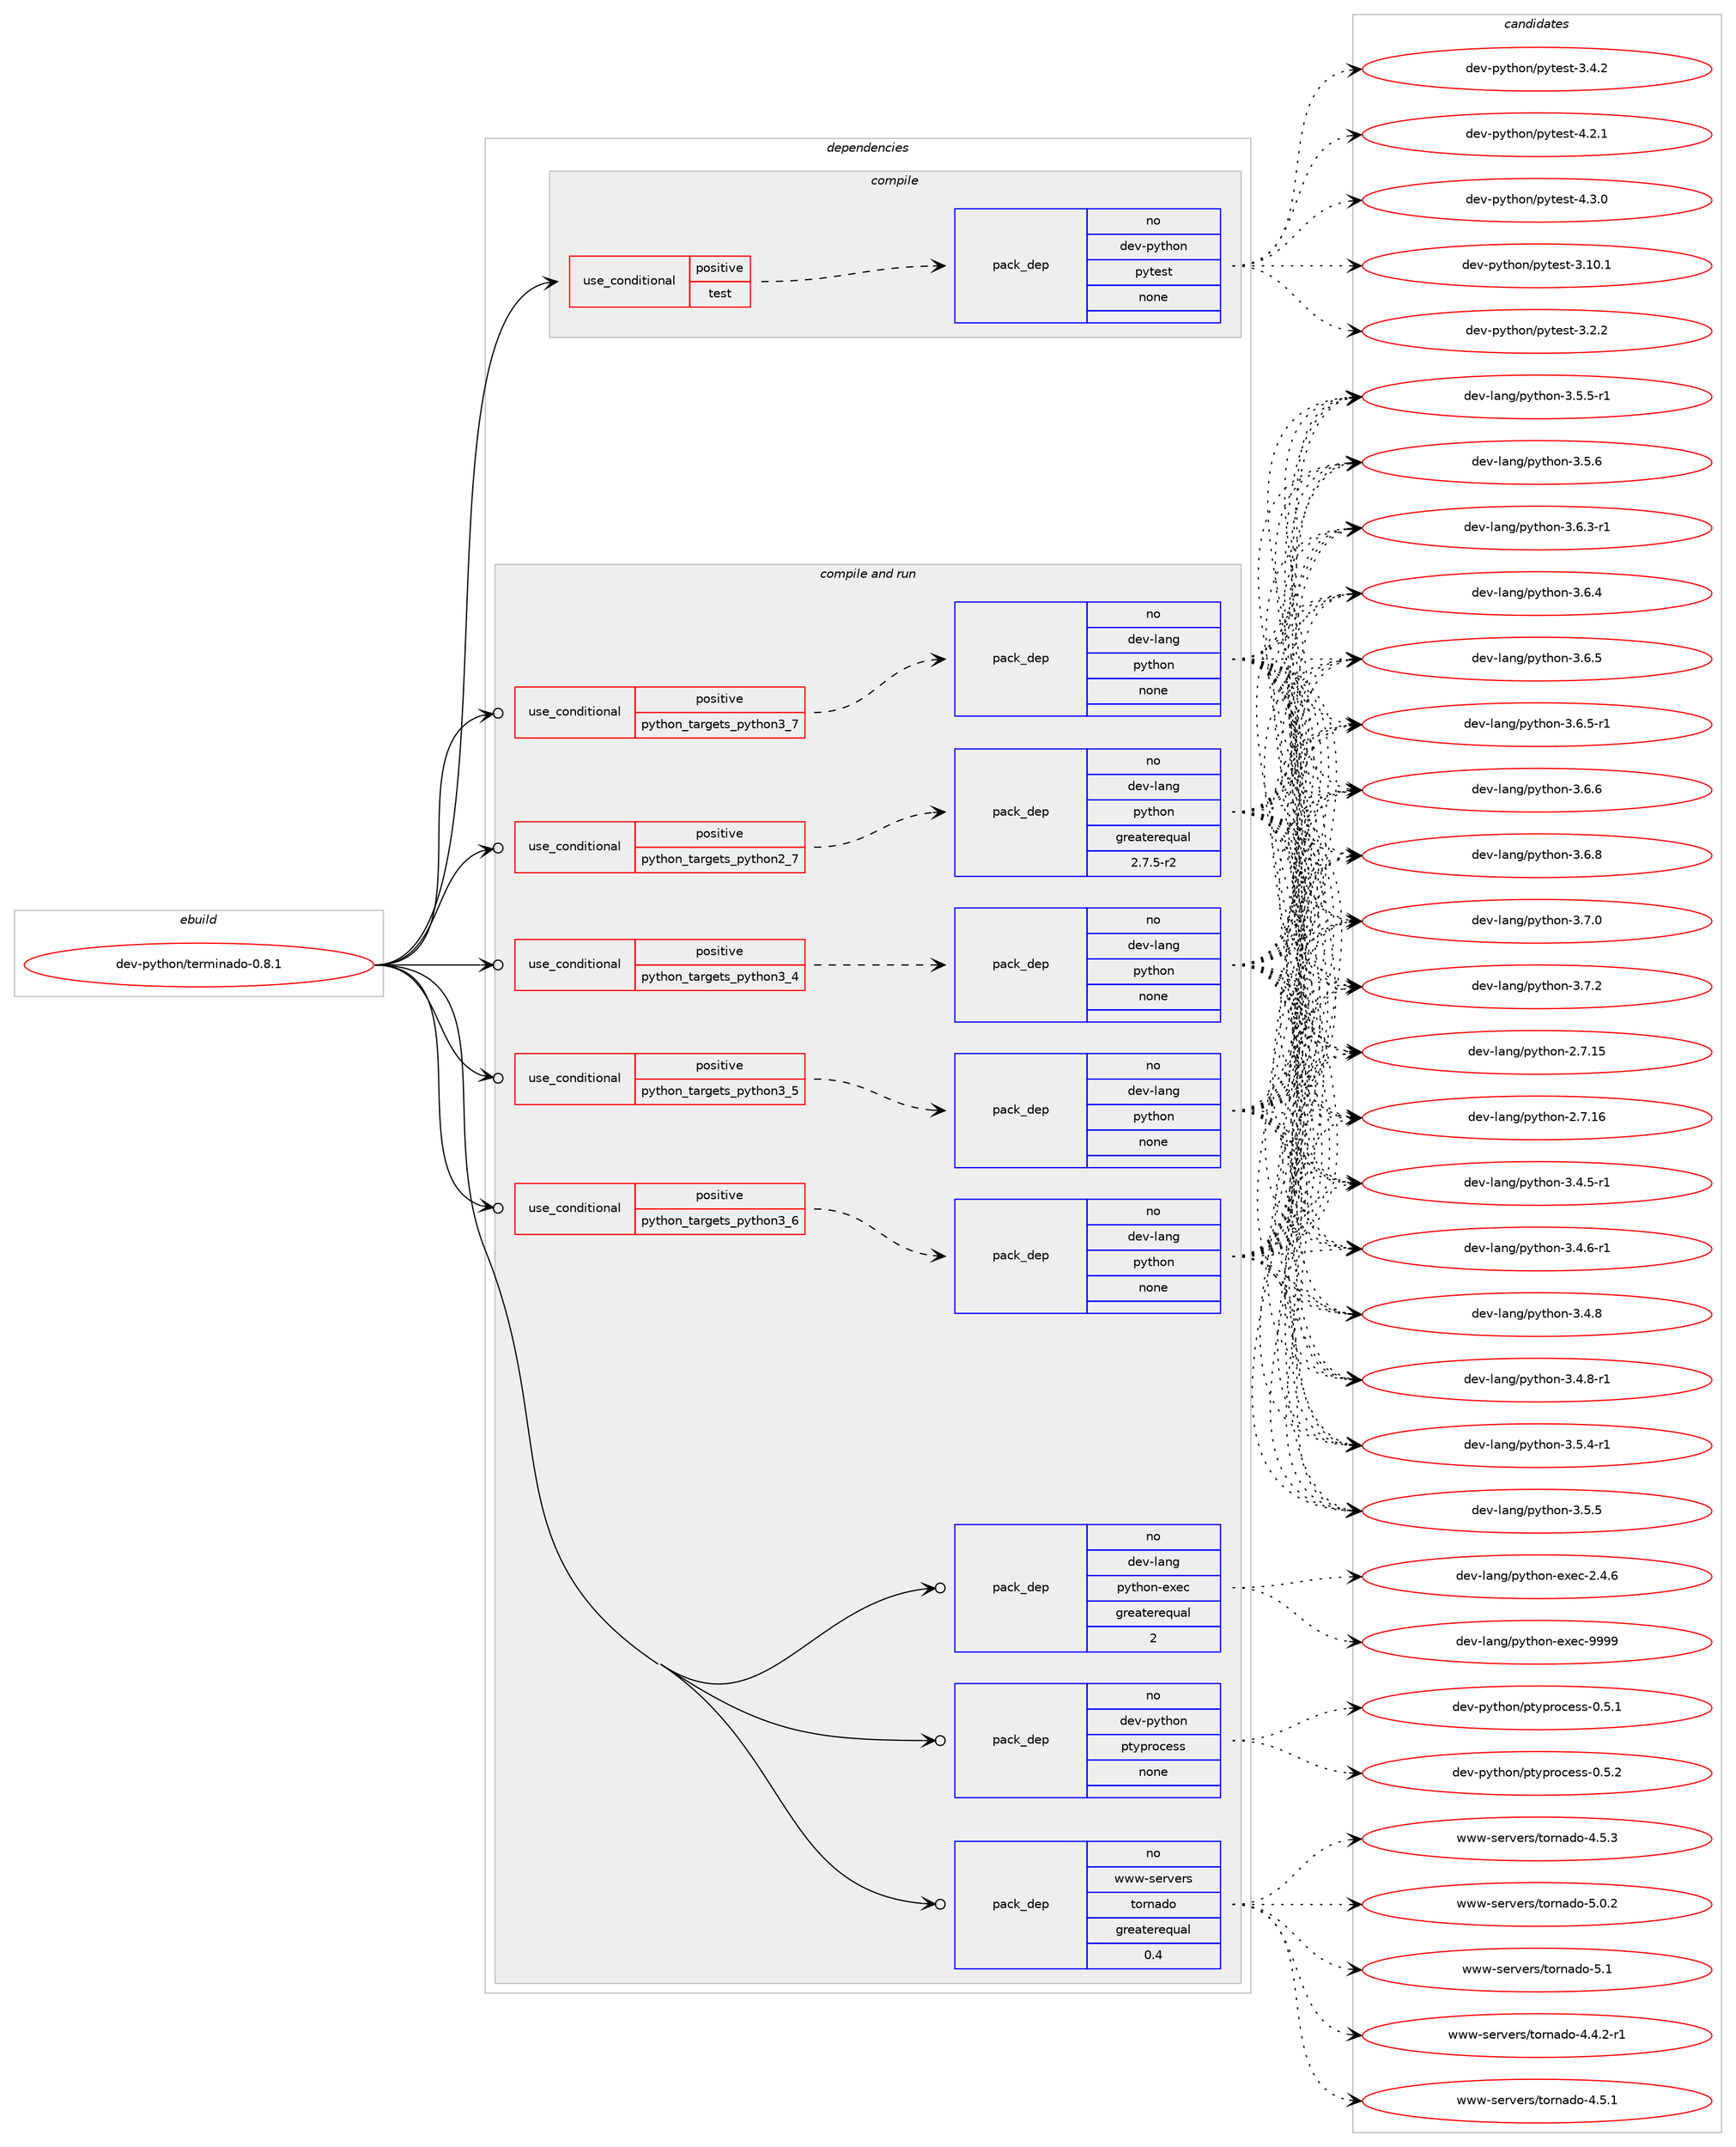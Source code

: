 digraph prolog {

# *************
# Graph options
# *************

newrank=true;
concentrate=true;
compound=true;
graph [rankdir=LR,fontname=Helvetica,fontsize=10,ranksep=1.5];#, ranksep=2.5, nodesep=0.2];
edge  [arrowhead=vee];
node  [fontname=Helvetica,fontsize=10];

# **********
# The ebuild
# **********

subgraph cluster_leftcol {
color=gray;
rank=same;
label=<<i>ebuild</i>>;
id [label="dev-python/terminado-0.8.1", color=red, width=4, href="../dev-python/terminado-0.8.1.svg"];
}

# ****************
# The dependencies
# ****************

subgraph cluster_midcol {
color=gray;
label=<<i>dependencies</i>>;
subgraph cluster_compile {
fillcolor="#eeeeee";
style=filled;
label=<<i>compile</i>>;
subgraph cond385662 {
dependency1444355 [label=<<TABLE BORDER="0" CELLBORDER="1" CELLSPACING="0" CELLPADDING="4"><TR><TD ROWSPAN="3" CELLPADDING="10">use_conditional</TD></TR><TR><TD>positive</TD></TR><TR><TD>test</TD></TR></TABLE>>, shape=none, color=red];
subgraph pack1035330 {
dependency1444356 [label=<<TABLE BORDER="0" CELLBORDER="1" CELLSPACING="0" CELLPADDING="4" WIDTH="220"><TR><TD ROWSPAN="6" CELLPADDING="30">pack_dep</TD></TR><TR><TD WIDTH="110">no</TD></TR><TR><TD>dev-python</TD></TR><TR><TD>pytest</TD></TR><TR><TD>none</TD></TR><TR><TD></TD></TR></TABLE>>, shape=none, color=blue];
}
dependency1444355:e -> dependency1444356:w [weight=20,style="dashed",arrowhead="vee"];
}
id:e -> dependency1444355:w [weight=20,style="solid",arrowhead="vee"];
}
subgraph cluster_compileandrun {
fillcolor="#eeeeee";
style=filled;
label=<<i>compile and run</i>>;
subgraph cond385663 {
dependency1444357 [label=<<TABLE BORDER="0" CELLBORDER="1" CELLSPACING="0" CELLPADDING="4"><TR><TD ROWSPAN="3" CELLPADDING="10">use_conditional</TD></TR><TR><TD>positive</TD></TR><TR><TD>python_targets_python2_7</TD></TR></TABLE>>, shape=none, color=red];
subgraph pack1035331 {
dependency1444358 [label=<<TABLE BORDER="0" CELLBORDER="1" CELLSPACING="0" CELLPADDING="4" WIDTH="220"><TR><TD ROWSPAN="6" CELLPADDING="30">pack_dep</TD></TR><TR><TD WIDTH="110">no</TD></TR><TR><TD>dev-lang</TD></TR><TR><TD>python</TD></TR><TR><TD>greaterequal</TD></TR><TR><TD>2.7.5-r2</TD></TR></TABLE>>, shape=none, color=blue];
}
dependency1444357:e -> dependency1444358:w [weight=20,style="dashed",arrowhead="vee"];
}
id:e -> dependency1444357:w [weight=20,style="solid",arrowhead="odotvee"];
subgraph cond385664 {
dependency1444359 [label=<<TABLE BORDER="0" CELLBORDER="1" CELLSPACING="0" CELLPADDING="4"><TR><TD ROWSPAN="3" CELLPADDING="10">use_conditional</TD></TR><TR><TD>positive</TD></TR><TR><TD>python_targets_python3_4</TD></TR></TABLE>>, shape=none, color=red];
subgraph pack1035332 {
dependency1444360 [label=<<TABLE BORDER="0" CELLBORDER="1" CELLSPACING="0" CELLPADDING="4" WIDTH="220"><TR><TD ROWSPAN="6" CELLPADDING="30">pack_dep</TD></TR><TR><TD WIDTH="110">no</TD></TR><TR><TD>dev-lang</TD></TR><TR><TD>python</TD></TR><TR><TD>none</TD></TR><TR><TD></TD></TR></TABLE>>, shape=none, color=blue];
}
dependency1444359:e -> dependency1444360:w [weight=20,style="dashed",arrowhead="vee"];
}
id:e -> dependency1444359:w [weight=20,style="solid",arrowhead="odotvee"];
subgraph cond385665 {
dependency1444361 [label=<<TABLE BORDER="0" CELLBORDER="1" CELLSPACING="0" CELLPADDING="4"><TR><TD ROWSPAN="3" CELLPADDING="10">use_conditional</TD></TR><TR><TD>positive</TD></TR><TR><TD>python_targets_python3_5</TD></TR></TABLE>>, shape=none, color=red];
subgraph pack1035333 {
dependency1444362 [label=<<TABLE BORDER="0" CELLBORDER="1" CELLSPACING="0" CELLPADDING="4" WIDTH="220"><TR><TD ROWSPAN="6" CELLPADDING="30">pack_dep</TD></TR><TR><TD WIDTH="110">no</TD></TR><TR><TD>dev-lang</TD></TR><TR><TD>python</TD></TR><TR><TD>none</TD></TR><TR><TD></TD></TR></TABLE>>, shape=none, color=blue];
}
dependency1444361:e -> dependency1444362:w [weight=20,style="dashed",arrowhead="vee"];
}
id:e -> dependency1444361:w [weight=20,style="solid",arrowhead="odotvee"];
subgraph cond385666 {
dependency1444363 [label=<<TABLE BORDER="0" CELLBORDER="1" CELLSPACING="0" CELLPADDING="4"><TR><TD ROWSPAN="3" CELLPADDING="10">use_conditional</TD></TR><TR><TD>positive</TD></TR><TR><TD>python_targets_python3_6</TD></TR></TABLE>>, shape=none, color=red];
subgraph pack1035334 {
dependency1444364 [label=<<TABLE BORDER="0" CELLBORDER="1" CELLSPACING="0" CELLPADDING="4" WIDTH="220"><TR><TD ROWSPAN="6" CELLPADDING="30">pack_dep</TD></TR><TR><TD WIDTH="110">no</TD></TR><TR><TD>dev-lang</TD></TR><TR><TD>python</TD></TR><TR><TD>none</TD></TR><TR><TD></TD></TR></TABLE>>, shape=none, color=blue];
}
dependency1444363:e -> dependency1444364:w [weight=20,style="dashed",arrowhead="vee"];
}
id:e -> dependency1444363:w [weight=20,style="solid",arrowhead="odotvee"];
subgraph cond385667 {
dependency1444365 [label=<<TABLE BORDER="0" CELLBORDER="1" CELLSPACING="0" CELLPADDING="4"><TR><TD ROWSPAN="3" CELLPADDING="10">use_conditional</TD></TR><TR><TD>positive</TD></TR><TR><TD>python_targets_python3_7</TD></TR></TABLE>>, shape=none, color=red];
subgraph pack1035335 {
dependency1444366 [label=<<TABLE BORDER="0" CELLBORDER="1" CELLSPACING="0" CELLPADDING="4" WIDTH="220"><TR><TD ROWSPAN="6" CELLPADDING="30">pack_dep</TD></TR><TR><TD WIDTH="110">no</TD></TR><TR><TD>dev-lang</TD></TR><TR><TD>python</TD></TR><TR><TD>none</TD></TR><TR><TD></TD></TR></TABLE>>, shape=none, color=blue];
}
dependency1444365:e -> dependency1444366:w [weight=20,style="dashed",arrowhead="vee"];
}
id:e -> dependency1444365:w [weight=20,style="solid",arrowhead="odotvee"];
subgraph pack1035336 {
dependency1444367 [label=<<TABLE BORDER="0" CELLBORDER="1" CELLSPACING="0" CELLPADDING="4" WIDTH="220"><TR><TD ROWSPAN="6" CELLPADDING="30">pack_dep</TD></TR><TR><TD WIDTH="110">no</TD></TR><TR><TD>dev-lang</TD></TR><TR><TD>python-exec</TD></TR><TR><TD>greaterequal</TD></TR><TR><TD>2</TD></TR></TABLE>>, shape=none, color=blue];
}
id:e -> dependency1444367:w [weight=20,style="solid",arrowhead="odotvee"];
subgraph pack1035337 {
dependency1444368 [label=<<TABLE BORDER="0" CELLBORDER="1" CELLSPACING="0" CELLPADDING="4" WIDTH="220"><TR><TD ROWSPAN="6" CELLPADDING="30">pack_dep</TD></TR><TR><TD WIDTH="110">no</TD></TR><TR><TD>dev-python</TD></TR><TR><TD>ptyprocess</TD></TR><TR><TD>none</TD></TR><TR><TD></TD></TR></TABLE>>, shape=none, color=blue];
}
id:e -> dependency1444368:w [weight=20,style="solid",arrowhead="odotvee"];
subgraph pack1035338 {
dependency1444369 [label=<<TABLE BORDER="0" CELLBORDER="1" CELLSPACING="0" CELLPADDING="4" WIDTH="220"><TR><TD ROWSPAN="6" CELLPADDING="30">pack_dep</TD></TR><TR><TD WIDTH="110">no</TD></TR><TR><TD>www-servers</TD></TR><TR><TD>tornado</TD></TR><TR><TD>greaterequal</TD></TR><TR><TD>0.4</TD></TR></TABLE>>, shape=none, color=blue];
}
id:e -> dependency1444369:w [weight=20,style="solid",arrowhead="odotvee"];
}
subgraph cluster_run {
fillcolor="#eeeeee";
style=filled;
label=<<i>run</i>>;
}
}

# **************
# The candidates
# **************

subgraph cluster_choices {
rank=same;
color=gray;
label=<<i>candidates</i>>;

subgraph choice1035330 {
color=black;
nodesep=1;
choice100101118451121211161041111104711212111610111511645514649484649 [label="dev-python/pytest-3.10.1", color=red, width=4,href="../dev-python/pytest-3.10.1.svg"];
choice1001011184511212111610411111047112121116101115116455146504650 [label="dev-python/pytest-3.2.2", color=red, width=4,href="../dev-python/pytest-3.2.2.svg"];
choice1001011184511212111610411111047112121116101115116455146524650 [label="dev-python/pytest-3.4.2", color=red, width=4,href="../dev-python/pytest-3.4.2.svg"];
choice1001011184511212111610411111047112121116101115116455246504649 [label="dev-python/pytest-4.2.1", color=red, width=4,href="../dev-python/pytest-4.2.1.svg"];
choice1001011184511212111610411111047112121116101115116455246514648 [label="dev-python/pytest-4.3.0", color=red, width=4,href="../dev-python/pytest-4.3.0.svg"];
dependency1444356:e -> choice100101118451121211161041111104711212111610111511645514649484649:w [style=dotted,weight="100"];
dependency1444356:e -> choice1001011184511212111610411111047112121116101115116455146504650:w [style=dotted,weight="100"];
dependency1444356:e -> choice1001011184511212111610411111047112121116101115116455146524650:w [style=dotted,weight="100"];
dependency1444356:e -> choice1001011184511212111610411111047112121116101115116455246504649:w [style=dotted,weight="100"];
dependency1444356:e -> choice1001011184511212111610411111047112121116101115116455246514648:w [style=dotted,weight="100"];
}
subgraph choice1035331 {
color=black;
nodesep=1;
choice10010111845108971101034711212111610411111045504655464953 [label="dev-lang/python-2.7.15", color=red, width=4,href="../dev-lang/python-2.7.15.svg"];
choice10010111845108971101034711212111610411111045504655464954 [label="dev-lang/python-2.7.16", color=red, width=4,href="../dev-lang/python-2.7.16.svg"];
choice1001011184510897110103471121211161041111104551465246534511449 [label="dev-lang/python-3.4.5-r1", color=red, width=4,href="../dev-lang/python-3.4.5-r1.svg"];
choice1001011184510897110103471121211161041111104551465246544511449 [label="dev-lang/python-3.4.6-r1", color=red, width=4,href="../dev-lang/python-3.4.6-r1.svg"];
choice100101118451089711010347112121116104111110455146524656 [label="dev-lang/python-3.4.8", color=red, width=4,href="../dev-lang/python-3.4.8.svg"];
choice1001011184510897110103471121211161041111104551465246564511449 [label="dev-lang/python-3.4.8-r1", color=red, width=4,href="../dev-lang/python-3.4.8-r1.svg"];
choice1001011184510897110103471121211161041111104551465346524511449 [label="dev-lang/python-3.5.4-r1", color=red, width=4,href="../dev-lang/python-3.5.4-r1.svg"];
choice100101118451089711010347112121116104111110455146534653 [label="dev-lang/python-3.5.5", color=red, width=4,href="../dev-lang/python-3.5.5.svg"];
choice1001011184510897110103471121211161041111104551465346534511449 [label="dev-lang/python-3.5.5-r1", color=red, width=4,href="../dev-lang/python-3.5.5-r1.svg"];
choice100101118451089711010347112121116104111110455146534654 [label="dev-lang/python-3.5.6", color=red, width=4,href="../dev-lang/python-3.5.6.svg"];
choice1001011184510897110103471121211161041111104551465446514511449 [label="dev-lang/python-3.6.3-r1", color=red, width=4,href="../dev-lang/python-3.6.3-r1.svg"];
choice100101118451089711010347112121116104111110455146544652 [label="dev-lang/python-3.6.4", color=red, width=4,href="../dev-lang/python-3.6.4.svg"];
choice100101118451089711010347112121116104111110455146544653 [label="dev-lang/python-3.6.5", color=red, width=4,href="../dev-lang/python-3.6.5.svg"];
choice1001011184510897110103471121211161041111104551465446534511449 [label="dev-lang/python-3.6.5-r1", color=red, width=4,href="../dev-lang/python-3.6.5-r1.svg"];
choice100101118451089711010347112121116104111110455146544654 [label="dev-lang/python-3.6.6", color=red, width=4,href="../dev-lang/python-3.6.6.svg"];
choice100101118451089711010347112121116104111110455146544656 [label="dev-lang/python-3.6.8", color=red, width=4,href="../dev-lang/python-3.6.8.svg"];
choice100101118451089711010347112121116104111110455146554648 [label="dev-lang/python-3.7.0", color=red, width=4,href="../dev-lang/python-3.7.0.svg"];
choice100101118451089711010347112121116104111110455146554650 [label="dev-lang/python-3.7.2", color=red, width=4,href="../dev-lang/python-3.7.2.svg"];
dependency1444358:e -> choice10010111845108971101034711212111610411111045504655464953:w [style=dotted,weight="100"];
dependency1444358:e -> choice10010111845108971101034711212111610411111045504655464954:w [style=dotted,weight="100"];
dependency1444358:e -> choice1001011184510897110103471121211161041111104551465246534511449:w [style=dotted,weight="100"];
dependency1444358:e -> choice1001011184510897110103471121211161041111104551465246544511449:w [style=dotted,weight="100"];
dependency1444358:e -> choice100101118451089711010347112121116104111110455146524656:w [style=dotted,weight="100"];
dependency1444358:e -> choice1001011184510897110103471121211161041111104551465246564511449:w [style=dotted,weight="100"];
dependency1444358:e -> choice1001011184510897110103471121211161041111104551465346524511449:w [style=dotted,weight="100"];
dependency1444358:e -> choice100101118451089711010347112121116104111110455146534653:w [style=dotted,weight="100"];
dependency1444358:e -> choice1001011184510897110103471121211161041111104551465346534511449:w [style=dotted,weight="100"];
dependency1444358:e -> choice100101118451089711010347112121116104111110455146534654:w [style=dotted,weight="100"];
dependency1444358:e -> choice1001011184510897110103471121211161041111104551465446514511449:w [style=dotted,weight="100"];
dependency1444358:e -> choice100101118451089711010347112121116104111110455146544652:w [style=dotted,weight="100"];
dependency1444358:e -> choice100101118451089711010347112121116104111110455146544653:w [style=dotted,weight="100"];
dependency1444358:e -> choice1001011184510897110103471121211161041111104551465446534511449:w [style=dotted,weight="100"];
dependency1444358:e -> choice100101118451089711010347112121116104111110455146544654:w [style=dotted,weight="100"];
dependency1444358:e -> choice100101118451089711010347112121116104111110455146544656:w [style=dotted,weight="100"];
dependency1444358:e -> choice100101118451089711010347112121116104111110455146554648:w [style=dotted,weight="100"];
dependency1444358:e -> choice100101118451089711010347112121116104111110455146554650:w [style=dotted,weight="100"];
}
subgraph choice1035332 {
color=black;
nodesep=1;
choice10010111845108971101034711212111610411111045504655464953 [label="dev-lang/python-2.7.15", color=red, width=4,href="../dev-lang/python-2.7.15.svg"];
choice10010111845108971101034711212111610411111045504655464954 [label="dev-lang/python-2.7.16", color=red, width=4,href="../dev-lang/python-2.7.16.svg"];
choice1001011184510897110103471121211161041111104551465246534511449 [label="dev-lang/python-3.4.5-r1", color=red, width=4,href="../dev-lang/python-3.4.5-r1.svg"];
choice1001011184510897110103471121211161041111104551465246544511449 [label="dev-lang/python-3.4.6-r1", color=red, width=4,href="../dev-lang/python-3.4.6-r1.svg"];
choice100101118451089711010347112121116104111110455146524656 [label="dev-lang/python-3.4.8", color=red, width=4,href="../dev-lang/python-3.4.8.svg"];
choice1001011184510897110103471121211161041111104551465246564511449 [label="dev-lang/python-3.4.8-r1", color=red, width=4,href="../dev-lang/python-3.4.8-r1.svg"];
choice1001011184510897110103471121211161041111104551465346524511449 [label="dev-lang/python-3.5.4-r1", color=red, width=4,href="../dev-lang/python-3.5.4-r1.svg"];
choice100101118451089711010347112121116104111110455146534653 [label="dev-lang/python-3.5.5", color=red, width=4,href="../dev-lang/python-3.5.5.svg"];
choice1001011184510897110103471121211161041111104551465346534511449 [label="dev-lang/python-3.5.5-r1", color=red, width=4,href="../dev-lang/python-3.5.5-r1.svg"];
choice100101118451089711010347112121116104111110455146534654 [label="dev-lang/python-3.5.6", color=red, width=4,href="../dev-lang/python-3.5.6.svg"];
choice1001011184510897110103471121211161041111104551465446514511449 [label="dev-lang/python-3.6.3-r1", color=red, width=4,href="../dev-lang/python-3.6.3-r1.svg"];
choice100101118451089711010347112121116104111110455146544652 [label="dev-lang/python-3.6.4", color=red, width=4,href="../dev-lang/python-3.6.4.svg"];
choice100101118451089711010347112121116104111110455146544653 [label="dev-lang/python-3.6.5", color=red, width=4,href="../dev-lang/python-3.6.5.svg"];
choice1001011184510897110103471121211161041111104551465446534511449 [label="dev-lang/python-3.6.5-r1", color=red, width=4,href="../dev-lang/python-3.6.5-r1.svg"];
choice100101118451089711010347112121116104111110455146544654 [label="dev-lang/python-3.6.6", color=red, width=4,href="../dev-lang/python-3.6.6.svg"];
choice100101118451089711010347112121116104111110455146544656 [label="dev-lang/python-3.6.8", color=red, width=4,href="../dev-lang/python-3.6.8.svg"];
choice100101118451089711010347112121116104111110455146554648 [label="dev-lang/python-3.7.0", color=red, width=4,href="../dev-lang/python-3.7.0.svg"];
choice100101118451089711010347112121116104111110455146554650 [label="dev-lang/python-3.7.2", color=red, width=4,href="../dev-lang/python-3.7.2.svg"];
dependency1444360:e -> choice10010111845108971101034711212111610411111045504655464953:w [style=dotted,weight="100"];
dependency1444360:e -> choice10010111845108971101034711212111610411111045504655464954:w [style=dotted,weight="100"];
dependency1444360:e -> choice1001011184510897110103471121211161041111104551465246534511449:w [style=dotted,weight="100"];
dependency1444360:e -> choice1001011184510897110103471121211161041111104551465246544511449:w [style=dotted,weight="100"];
dependency1444360:e -> choice100101118451089711010347112121116104111110455146524656:w [style=dotted,weight="100"];
dependency1444360:e -> choice1001011184510897110103471121211161041111104551465246564511449:w [style=dotted,weight="100"];
dependency1444360:e -> choice1001011184510897110103471121211161041111104551465346524511449:w [style=dotted,weight="100"];
dependency1444360:e -> choice100101118451089711010347112121116104111110455146534653:w [style=dotted,weight="100"];
dependency1444360:e -> choice1001011184510897110103471121211161041111104551465346534511449:w [style=dotted,weight="100"];
dependency1444360:e -> choice100101118451089711010347112121116104111110455146534654:w [style=dotted,weight="100"];
dependency1444360:e -> choice1001011184510897110103471121211161041111104551465446514511449:w [style=dotted,weight="100"];
dependency1444360:e -> choice100101118451089711010347112121116104111110455146544652:w [style=dotted,weight="100"];
dependency1444360:e -> choice100101118451089711010347112121116104111110455146544653:w [style=dotted,weight="100"];
dependency1444360:e -> choice1001011184510897110103471121211161041111104551465446534511449:w [style=dotted,weight="100"];
dependency1444360:e -> choice100101118451089711010347112121116104111110455146544654:w [style=dotted,weight="100"];
dependency1444360:e -> choice100101118451089711010347112121116104111110455146544656:w [style=dotted,weight="100"];
dependency1444360:e -> choice100101118451089711010347112121116104111110455146554648:w [style=dotted,weight="100"];
dependency1444360:e -> choice100101118451089711010347112121116104111110455146554650:w [style=dotted,weight="100"];
}
subgraph choice1035333 {
color=black;
nodesep=1;
choice10010111845108971101034711212111610411111045504655464953 [label="dev-lang/python-2.7.15", color=red, width=4,href="../dev-lang/python-2.7.15.svg"];
choice10010111845108971101034711212111610411111045504655464954 [label="dev-lang/python-2.7.16", color=red, width=4,href="../dev-lang/python-2.7.16.svg"];
choice1001011184510897110103471121211161041111104551465246534511449 [label="dev-lang/python-3.4.5-r1", color=red, width=4,href="../dev-lang/python-3.4.5-r1.svg"];
choice1001011184510897110103471121211161041111104551465246544511449 [label="dev-lang/python-3.4.6-r1", color=red, width=4,href="../dev-lang/python-3.4.6-r1.svg"];
choice100101118451089711010347112121116104111110455146524656 [label="dev-lang/python-3.4.8", color=red, width=4,href="../dev-lang/python-3.4.8.svg"];
choice1001011184510897110103471121211161041111104551465246564511449 [label="dev-lang/python-3.4.8-r1", color=red, width=4,href="../dev-lang/python-3.4.8-r1.svg"];
choice1001011184510897110103471121211161041111104551465346524511449 [label="dev-lang/python-3.5.4-r1", color=red, width=4,href="../dev-lang/python-3.5.4-r1.svg"];
choice100101118451089711010347112121116104111110455146534653 [label="dev-lang/python-3.5.5", color=red, width=4,href="../dev-lang/python-3.5.5.svg"];
choice1001011184510897110103471121211161041111104551465346534511449 [label="dev-lang/python-3.5.5-r1", color=red, width=4,href="../dev-lang/python-3.5.5-r1.svg"];
choice100101118451089711010347112121116104111110455146534654 [label="dev-lang/python-3.5.6", color=red, width=4,href="../dev-lang/python-3.5.6.svg"];
choice1001011184510897110103471121211161041111104551465446514511449 [label="dev-lang/python-3.6.3-r1", color=red, width=4,href="../dev-lang/python-3.6.3-r1.svg"];
choice100101118451089711010347112121116104111110455146544652 [label="dev-lang/python-3.6.4", color=red, width=4,href="../dev-lang/python-3.6.4.svg"];
choice100101118451089711010347112121116104111110455146544653 [label="dev-lang/python-3.6.5", color=red, width=4,href="../dev-lang/python-3.6.5.svg"];
choice1001011184510897110103471121211161041111104551465446534511449 [label="dev-lang/python-3.6.5-r1", color=red, width=4,href="../dev-lang/python-3.6.5-r1.svg"];
choice100101118451089711010347112121116104111110455146544654 [label="dev-lang/python-3.6.6", color=red, width=4,href="../dev-lang/python-3.6.6.svg"];
choice100101118451089711010347112121116104111110455146544656 [label="dev-lang/python-3.6.8", color=red, width=4,href="../dev-lang/python-3.6.8.svg"];
choice100101118451089711010347112121116104111110455146554648 [label="dev-lang/python-3.7.0", color=red, width=4,href="../dev-lang/python-3.7.0.svg"];
choice100101118451089711010347112121116104111110455146554650 [label="dev-lang/python-3.7.2", color=red, width=4,href="../dev-lang/python-3.7.2.svg"];
dependency1444362:e -> choice10010111845108971101034711212111610411111045504655464953:w [style=dotted,weight="100"];
dependency1444362:e -> choice10010111845108971101034711212111610411111045504655464954:w [style=dotted,weight="100"];
dependency1444362:e -> choice1001011184510897110103471121211161041111104551465246534511449:w [style=dotted,weight="100"];
dependency1444362:e -> choice1001011184510897110103471121211161041111104551465246544511449:w [style=dotted,weight="100"];
dependency1444362:e -> choice100101118451089711010347112121116104111110455146524656:w [style=dotted,weight="100"];
dependency1444362:e -> choice1001011184510897110103471121211161041111104551465246564511449:w [style=dotted,weight="100"];
dependency1444362:e -> choice1001011184510897110103471121211161041111104551465346524511449:w [style=dotted,weight="100"];
dependency1444362:e -> choice100101118451089711010347112121116104111110455146534653:w [style=dotted,weight="100"];
dependency1444362:e -> choice1001011184510897110103471121211161041111104551465346534511449:w [style=dotted,weight="100"];
dependency1444362:e -> choice100101118451089711010347112121116104111110455146534654:w [style=dotted,weight="100"];
dependency1444362:e -> choice1001011184510897110103471121211161041111104551465446514511449:w [style=dotted,weight="100"];
dependency1444362:e -> choice100101118451089711010347112121116104111110455146544652:w [style=dotted,weight="100"];
dependency1444362:e -> choice100101118451089711010347112121116104111110455146544653:w [style=dotted,weight="100"];
dependency1444362:e -> choice1001011184510897110103471121211161041111104551465446534511449:w [style=dotted,weight="100"];
dependency1444362:e -> choice100101118451089711010347112121116104111110455146544654:w [style=dotted,weight="100"];
dependency1444362:e -> choice100101118451089711010347112121116104111110455146544656:w [style=dotted,weight="100"];
dependency1444362:e -> choice100101118451089711010347112121116104111110455146554648:w [style=dotted,weight="100"];
dependency1444362:e -> choice100101118451089711010347112121116104111110455146554650:w [style=dotted,weight="100"];
}
subgraph choice1035334 {
color=black;
nodesep=1;
choice10010111845108971101034711212111610411111045504655464953 [label="dev-lang/python-2.7.15", color=red, width=4,href="../dev-lang/python-2.7.15.svg"];
choice10010111845108971101034711212111610411111045504655464954 [label="dev-lang/python-2.7.16", color=red, width=4,href="../dev-lang/python-2.7.16.svg"];
choice1001011184510897110103471121211161041111104551465246534511449 [label="dev-lang/python-3.4.5-r1", color=red, width=4,href="../dev-lang/python-3.4.5-r1.svg"];
choice1001011184510897110103471121211161041111104551465246544511449 [label="dev-lang/python-3.4.6-r1", color=red, width=4,href="../dev-lang/python-3.4.6-r1.svg"];
choice100101118451089711010347112121116104111110455146524656 [label="dev-lang/python-3.4.8", color=red, width=4,href="../dev-lang/python-3.4.8.svg"];
choice1001011184510897110103471121211161041111104551465246564511449 [label="dev-lang/python-3.4.8-r1", color=red, width=4,href="../dev-lang/python-3.4.8-r1.svg"];
choice1001011184510897110103471121211161041111104551465346524511449 [label="dev-lang/python-3.5.4-r1", color=red, width=4,href="../dev-lang/python-3.5.4-r1.svg"];
choice100101118451089711010347112121116104111110455146534653 [label="dev-lang/python-3.5.5", color=red, width=4,href="../dev-lang/python-3.5.5.svg"];
choice1001011184510897110103471121211161041111104551465346534511449 [label="dev-lang/python-3.5.5-r1", color=red, width=4,href="../dev-lang/python-3.5.5-r1.svg"];
choice100101118451089711010347112121116104111110455146534654 [label="dev-lang/python-3.5.6", color=red, width=4,href="../dev-lang/python-3.5.6.svg"];
choice1001011184510897110103471121211161041111104551465446514511449 [label="dev-lang/python-3.6.3-r1", color=red, width=4,href="../dev-lang/python-3.6.3-r1.svg"];
choice100101118451089711010347112121116104111110455146544652 [label="dev-lang/python-3.6.4", color=red, width=4,href="../dev-lang/python-3.6.4.svg"];
choice100101118451089711010347112121116104111110455146544653 [label="dev-lang/python-3.6.5", color=red, width=4,href="../dev-lang/python-3.6.5.svg"];
choice1001011184510897110103471121211161041111104551465446534511449 [label="dev-lang/python-3.6.5-r1", color=red, width=4,href="../dev-lang/python-3.6.5-r1.svg"];
choice100101118451089711010347112121116104111110455146544654 [label="dev-lang/python-3.6.6", color=red, width=4,href="../dev-lang/python-3.6.6.svg"];
choice100101118451089711010347112121116104111110455146544656 [label="dev-lang/python-3.6.8", color=red, width=4,href="../dev-lang/python-3.6.8.svg"];
choice100101118451089711010347112121116104111110455146554648 [label="dev-lang/python-3.7.0", color=red, width=4,href="../dev-lang/python-3.7.0.svg"];
choice100101118451089711010347112121116104111110455146554650 [label="dev-lang/python-3.7.2", color=red, width=4,href="../dev-lang/python-3.7.2.svg"];
dependency1444364:e -> choice10010111845108971101034711212111610411111045504655464953:w [style=dotted,weight="100"];
dependency1444364:e -> choice10010111845108971101034711212111610411111045504655464954:w [style=dotted,weight="100"];
dependency1444364:e -> choice1001011184510897110103471121211161041111104551465246534511449:w [style=dotted,weight="100"];
dependency1444364:e -> choice1001011184510897110103471121211161041111104551465246544511449:w [style=dotted,weight="100"];
dependency1444364:e -> choice100101118451089711010347112121116104111110455146524656:w [style=dotted,weight="100"];
dependency1444364:e -> choice1001011184510897110103471121211161041111104551465246564511449:w [style=dotted,weight="100"];
dependency1444364:e -> choice1001011184510897110103471121211161041111104551465346524511449:w [style=dotted,weight="100"];
dependency1444364:e -> choice100101118451089711010347112121116104111110455146534653:w [style=dotted,weight="100"];
dependency1444364:e -> choice1001011184510897110103471121211161041111104551465346534511449:w [style=dotted,weight="100"];
dependency1444364:e -> choice100101118451089711010347112121116104111110455146534654:w [style=dotted,weight="100"];
dependency1444364:e -> choice1001011184510897110103471121211161041111104551465446514511449:w [style=dotted,weight="100"];
dependency1444364:e -> choice100101118451089711010347112121116104111110455146544652:w [style=dotted,weight="100"];
dependency1444364:e -> choice100101118451089711010347112121116104111110455146544653:w [style=dotted,weight="100"];
dependency1444364:e -> choice1001011184510897110103471121211161041111104551465446534511449:w [style=dotted,weight="100"];
dependency1444364:e -> choice100101118451089711010347112121116104111110455146544654:w [style=dotted,weight="100"];
dependency1444364:e -> choice100101118451089711010347112121116104111110455146544656:w [style=dotted,weight="100"];
dependency1444364:e -> choice100101118451089711010347112121116104111110455146554648:w [style=dotted,weight="100"];
dependency1444364:e -> choice100101118451089711010347112121116104111110455146554650:w [style=dotted,weight="100"];
}
subgraph choice1035335 {
color=black;
nodesep=1;
choice10010111845108971101034711212111610411111045504655464953 [label="dev-lang/python-2.7.15", color=red, width=4,href="../dev-lang/python-2.7.15.svg"];
choice10010111845108971101034711212111610411111045504655464954 [label="dev-lang/python-2.7.16", color=red, width=4,href="../dev-lang/python-2.7.16.svg"];
choice1001011184510897110103471121211161041111104551465246534511449 [label="dev-lang/python-3.4.5-r1", color=red, width=4,href="../dev-lang/python-3.4.5-r1.svg"];
choice1001011184510897110103471121211161041111104551465246544511449 [label="dev-lang/python-3.4.6-r1", color=red, width=4,href="../dev-lang/python-3.4.6-r1.svg"];
choice100101118451089711010347112121116104111110455146524656 [label="dev-lang/python-3.4.8", color=red, width=4,href="../dev-lang/python-3.4.8.svg"];
choice1001011184510897110103471121211161041111104551465246564511449 [label="dev-lang/python-3.4.8-r1", color=red, width=4,href="../dev-lang/python-3.4.8-r1.svg"];
choice1001011184510897110103471121211161041111104551465346524511449 [label="dev-lang/python-3.5.4-r1", color=red, width=4,href="../dev-lang/python-3.5.4-r1.svg"];
choice100101118451089711010347112121116104111110455146534653 [label="dev-lang/python-3.5.5", color=red, width=4,href="../dev-lang/python-3.5.5.svg"];
choice1001011184510897110103471121211161041111104551465346534511449 [label="dev-lang/python-3.5.5-r1", color=red, width=4,href="../dev-lang/python-3.5.5-r1.svg"];
choice100101118451089711010347112121116104111110455146534654 [label="dev-lang/python-3.5.6", color=red, width=4,href="../dev-lang/python-3.5.6.svg"];
choice1001011184510897110103471121211161041111104551465446514511449 [label="dev-lang/python-3.6.3-r1", color=red, width=4,href="../dev-lang/python-3.6.3-r1.svg"];
choice100101118451089711010347112121116104111110455146544652 [label="dev-lang/python-3.6.4", color=red, width=4,href="../dev-lang/python-3.6.4.svg"];
choice100101118451089711010347112121116104111110455146544653 [label="dev-lang/python-3.6.5", color=red, width=4,href="../dev-lang/python-3.6.5.svg"];
choice1001011184510897110103471121211161041111104551465446534511449 [label="dev-lang/python-3.6.5-r1", color=red, width=4,href="../dev-lang/python-3.6.5-r1.svg"];
choice100101118451089711010347112121116104111110455146544654 [label="dev-lang/python-3.6.6", color=red, width=4,href="../dev-lang/python-3.6.6.svg"];
choice100101118451089711010347112121116104111110455146544656 [label="dev-lang/python-3.6.8", color=red, width=4,href="../dev-lang/python-3.6.8.svg"];
choice100101118451089711010347112121116104111110455146554648 [label="dev-lang/python-3.7.0", color=red, width=4,href="../dev-lang/python-3.7.0.svg"];
choice100101118451089711010347112121116104111110455146554650 [label="dev-lang/python-3.7.2", color=red, width=4,href="../dev-lang/python-3.7.2.svg"];
dependency1444366:e -> choice10010111845108971101034711212111610411111045504655464953:w [style=dotted,weight="100"];
dependency1444366:e -> choice10010111845108971101034711212111610411111045504655464954:w [style=dotted,weight="100"];
dependency1444366:e -> choice1001011184510897110103471121211161041111104551465246534511449:w [style=dotted,weight="100"];
dependency1444366:e -> choice1001011184510897110103471121211161041111104551465246544511449:w [style=dotted,weight="100"];
dependency1444366:e -> choice100101118451089711010347112121116104111110455146524656:w [style=dotted,weight="100"];
dependency1444366:e -> choice1001011184510897110103471121211161041111104551465246564511449:w [style=dotted,weight="100"];
dependency1444366:e -> choice1001011184510897110103471121211161041111104551465346524511449:w [style=dotted,weight="100"];
dependency1444366:e -> choice100101118451089711010347112121116104111110455146534653:w [style=dotted,weight="100"];
dependency1444366:e -> choice1001011184510897110103471121211161041111104551465346534511449:w [style=dotted,weight="100"];
dependency1444366:e -> choice100101118451089711010347112121116104111110455146534654:w [style=dotted,weight="100"];
dependency1444366:e -> choice1001011184510897110103471121211161041111104551465446514511449:w [style=dotted,weight="100"];
dependency1444366:e -> choice100101118451089711010347112121116104111110455146544652:w [style=dotted,weight="100"];
dependency1444366:e -> choice100101118451089711010347112121116104111110455146544653:w [style=dotted,weight="100"];
dependency1444366:e -> choice1001011184510897110103471121211161041111104551465446534511449:w [style=dotted,weight="100"];
dependency1444366:e -> choice100101118451089711010347112121116104111110455146544654:w [style=dotted,weight="100"];
dependency1444366:e -> choice100101118451089711010347112121116104111110455146544656:w [style=dotted,weight="100"];
dependency1444366:e -> choice100101118451089711010347112121116104111110455146554648:w [style=dotted,weight="100"];
dependency1444366:e -> choice100101118451089711010347112121116104111110455146554650:w [style=dotted,weight="100"];
}
subgraph choice1035336 {
color=black;
nodesep=1;
choice1001011184510897110103471121211161041111104510112010199455046524654 [label="dev-lang/python-exec-2.4.6", color=red, width=4,href="../dev-lang/python-exec-2.4.6.svg"];
choice10010111845108971101034711212111610411111045101120101994557575757 [label="dev-lang/python-exec-9999", color=red, width=4,href="../dev-lang/python-exec-9999.svg"];
dependency1444367:e -> choice1001011184510897110103471121211161041111104510112010199455046524654:w [style=dotted,weight="100"];
dependency1444367:e -> choice10010111845108971101034711212111610411111045101120101994557575757:w [style=dotted,weight="100"];
}
subgraph choice1035337 {
color=black;
nodesep=1;
choice100101118451121211161041111104711211612111211411199101115115454846534649 [label="dev-python/ptyprocess-0.5.1", color=red, width=4,href="../dev-python/ptyprocess-0.5.1.svg"];
choice100101118451121211161041111104711211612111211411199101115115454846534650 [label="dev-python/ptyprocess-0.5.2", color=red, width=4,href="../dev-python/ptyprocess-0.5.2.svg"];
dependency1444368:e -> choice100101118451121211161041111104711211612111211411199101115115454846534649:w [style=dotted,weight="100"];
dependency1444368:e -> choice100101118451121211161041111104711211612111211411199101115115454846534650:w [style=dotted,weight="100"];
}
subgraph choice1035338 {
color=black;
nodesep=1;
choice1191191194511510111411810111411547116111114110971001114552465246504511449 [label="www-servers/tornado-4.4.2-r1", color=red, width=4,href="../www-servers/tornado-4.4.2-r1.svg"];
choice119119119451151011141181011141154711611111411097100111455246534649 [label="www-servers/tornado-4.5.1", color=red, width=4,href="../www-servers/tornado-4.5.1.svg"];
choice119119119451151011141181011141154711611111411097100111455246534651 [label="www-servers/tornado-4.5.3", color=red, width=4,href="../www-servers/tornado-4.5.3.svg"];
choice119119119451151011141181011141154711611111411097100111455346484650 [label="www-servers/tornado-5.0.2", color=red, width=4,href="../www-servers/tornado-5.0.2.svg"];
choice11911911945115101114118101114115471161111141109710011145534649 [label="www-servers/tornado-5.1", color=red, width=4,href="../www-servers/tornado-5.1.svg"];
dependency1444369:e -> choice1191191194511510111411810111411547116111114110971001114552465246504511449:w [style=dotted,weight="100"];
dependency1444369:e -> choice119119119451151011141181011141154711611111411097100111455246534649:w [style=dotted,weight="100"];
dependency1444369:e -> choice119119119451151011141181011141154711611111411097100111455246534651:w [style=dotted,weight="100"];
dependency1444369:e -> choice119119119451151011141181011141154711611111411097100111455346484650:w [style=dotted,weight="100"];
dependency1444369:e -> choice11911911945115101114118101114115471161111141109710011145534649:w [style=dotted,weight="100"];
}
}

}
